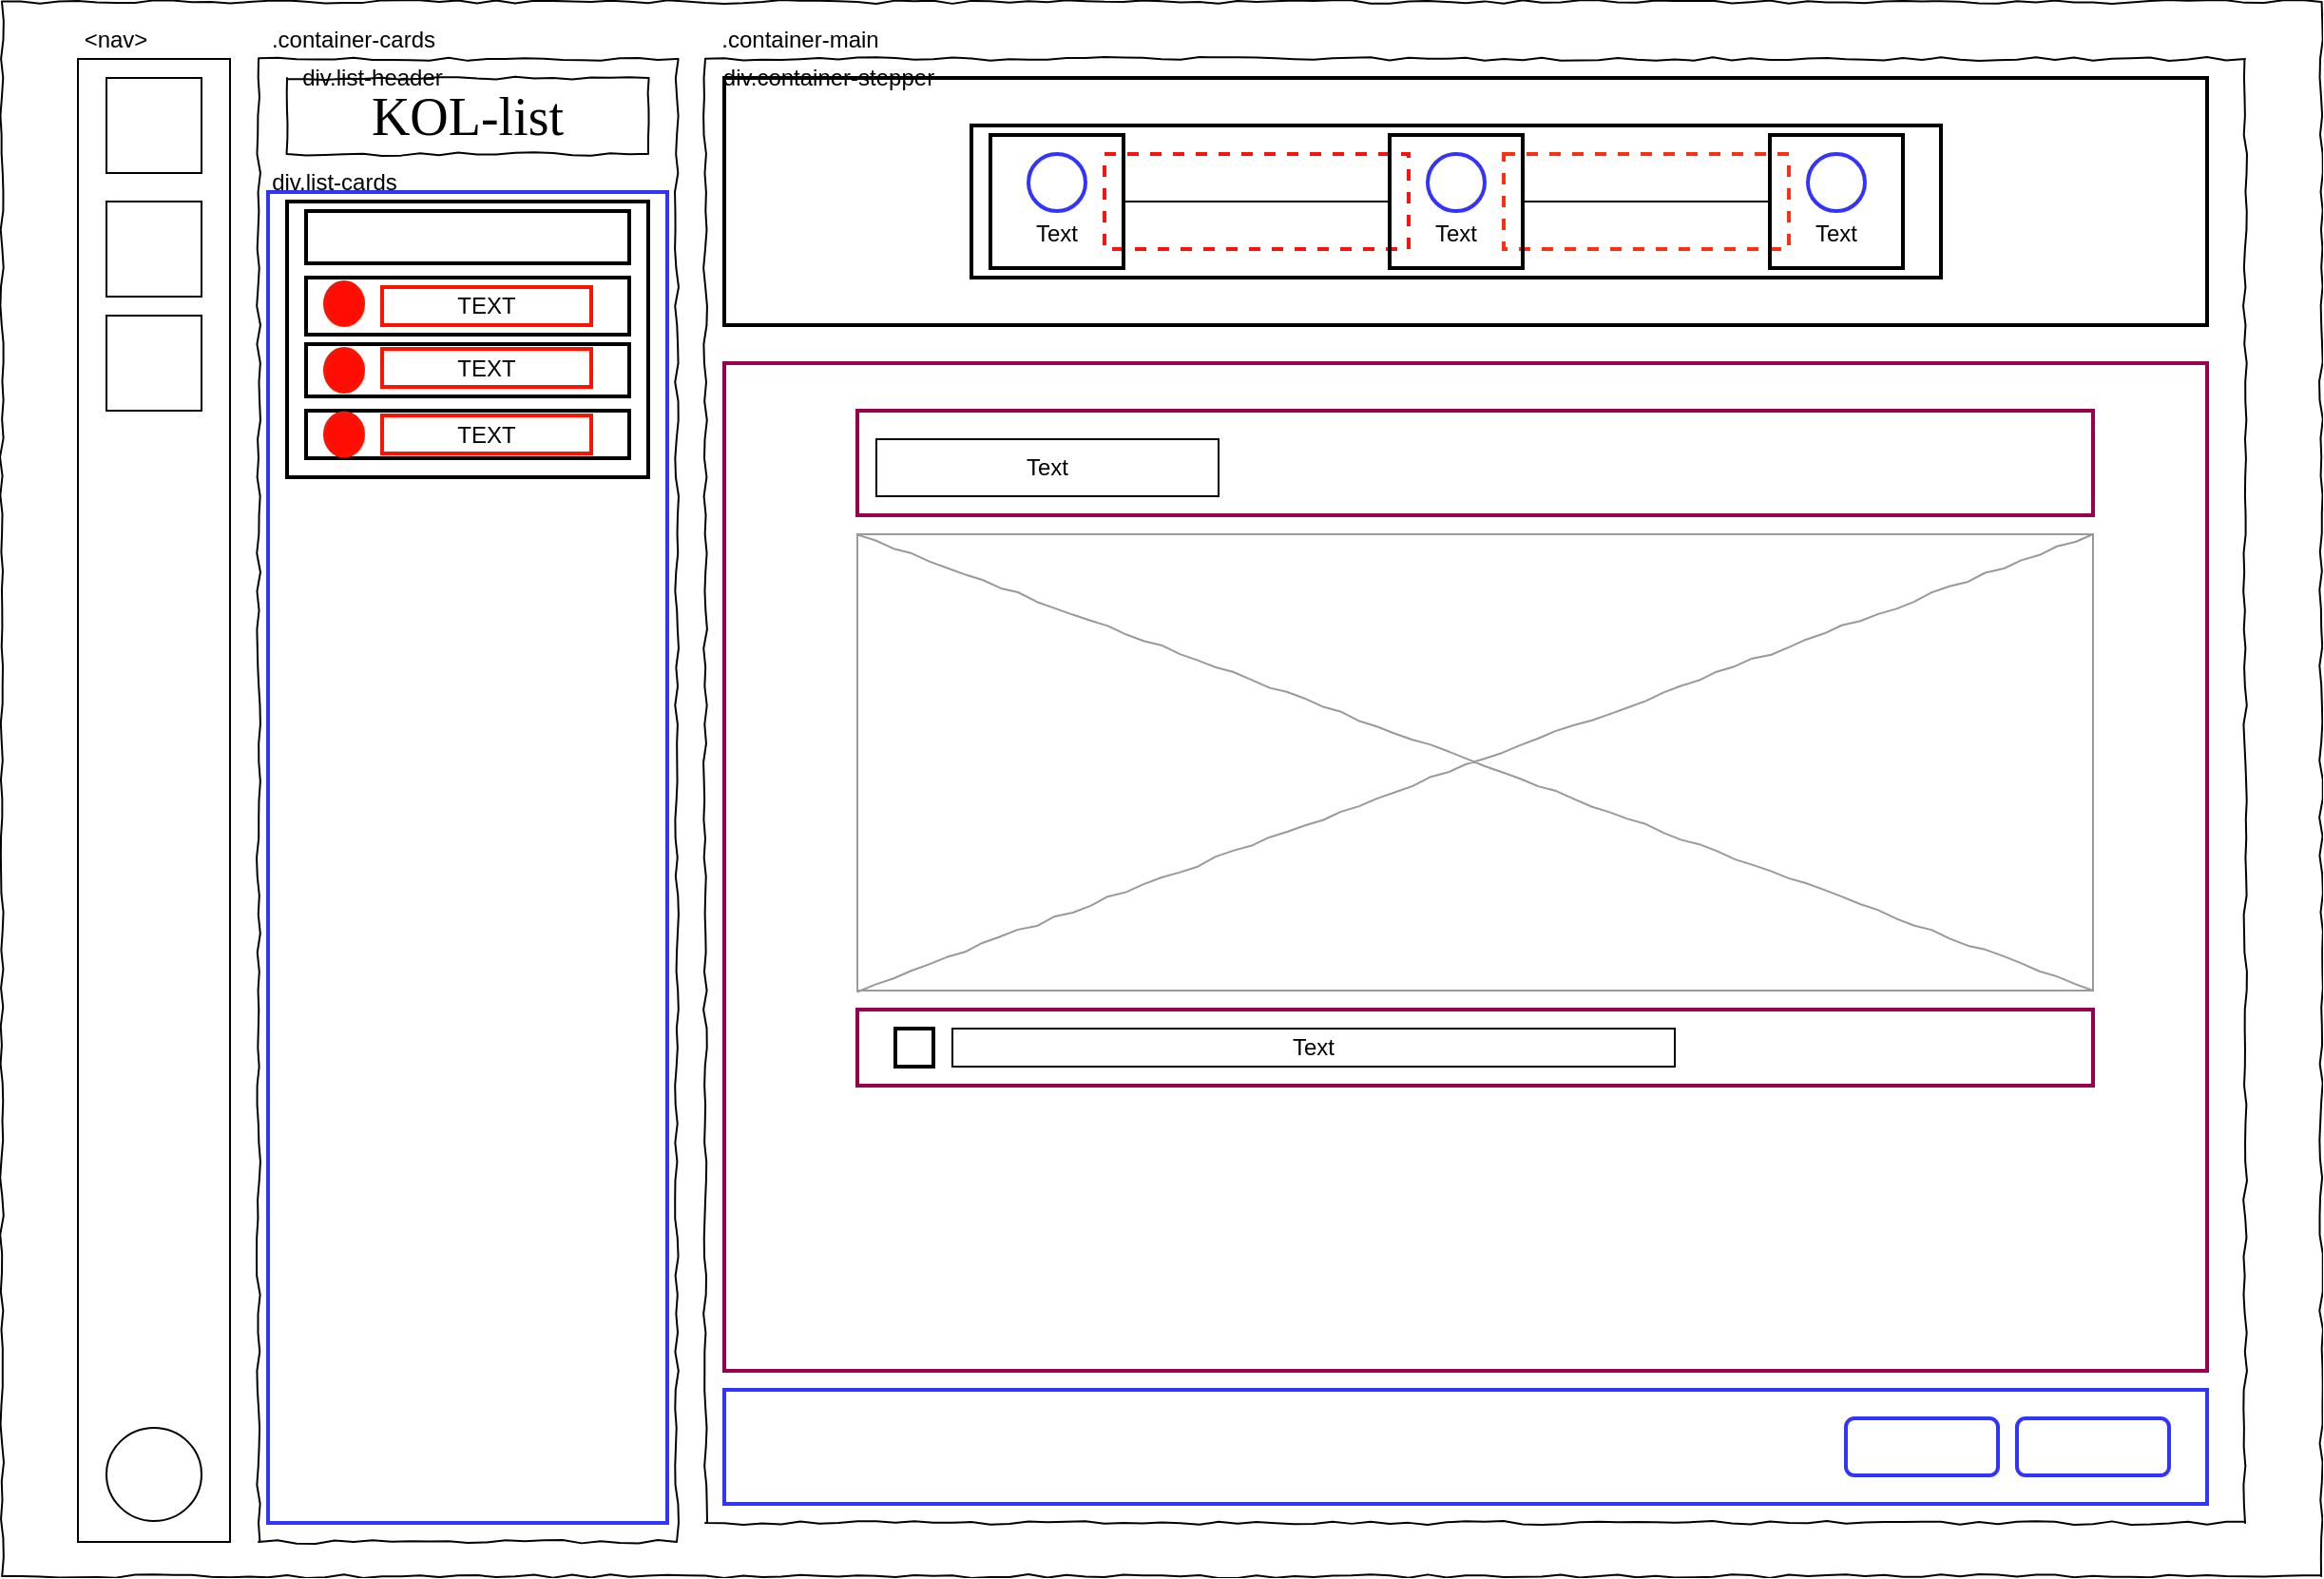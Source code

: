 <mxfile version="14.8.0" type="github">
  <diagram name="Page-1" id="03018318-947c-dd8e-b7a3-06fadd420f32">
    <mxGraphModel dx="2522" dy="1612" grid="1" gridSize="10" guides="1" tooltips="1" connect="1" arrows="1" fold="1" page="1" pageScale="1" pageWidth="1100" pageHeight="850" background="none" math="0" shadow="0">
      <root>
        <mxCell id="0" />
        <mxCell id="1" parent="0" />
        <mxCell id="LAibJ-5zCVIrmC9jEC37-33" value="" style="rounded=0;whiteSpace=wrap;html=1;strokeWidth=2;fillColor=none;dashed=1;strokeColor=#FF2F0F;" vertex="1" parent="1">
          <mxGeometry x="670" y="60" width="150" height="50" as="geometry" />
        </mxCell>
        <mxCell id="677b7b8949515195-1" value="" style="whiteSpace=wrap;html=1;rounded=0;shadow=0;labelBackgroundColor=none;strokeColor=#000000;strokeWidth=1;fillColor=none;fontFamily=Verdana;fontSize=12;fontColor=#000000;align=center;comic=1;" parent="1" vertex="1">
          <mxGeometry x="-120" y="-20" width="1220" height="828" as="geometry" />
        </mxCell>
        <mxCell id="677b7b8949515195-10" value="" style="whiteSpace=wrap;html=1;rounded=0;shadow=0;labelBackgroundColor=none;strokeWidth=1;fillColor=none;fontFamily=Verdana;fontSize=12;align=center;comic=1;" parent="1" vertex="1">
          <mxGeometry x="250" y="10" width="810" height="770" as="geometry" />
        </mxCell>
        <mxCell id="LAibJ-5zCVIrmC9jEC37-24" value="" style="rounded=0;whiteSpace=wrap;html=1;strokeWidth=2;fillColor=none;" vertex="1" parent="1">
          <mxGeometry x="260" y="20" width="780" height="130" as="geometry" />
        </mxCell>
        <mxCell id="LAibJ-5zCVIrmC9jEC37-25" value="" style="rounded=0;whiteSpace=wrap;html=1;strokeColor=#000000;strokeWidth=2;fillColor=none;" vertex="1" parent="1">
          <mxGeometry x="390" y="45" width="510" height="80" as="geometry" />
        </mxCell>
        <mxCell id="LAibJ-5zCVIrmC9jEC37-32" value="" style="rounded=0;whiteSpace=wrap;html=1;strokeWidth=2;fillColor=none;dashed=1;strokeColor=#FF120A;" vertex="1" parent="1">
          <mxGeometry x="460" y="60" width="160" height="50" as="geometry" />
        </mxCell>
        <mxCell id="LAibJ-5zCVIrmC9jEC37-34" value="" style="rounded=0;whiteSpace=wrap;html=1;strokeWidth=2;fillColor=none;strokeColor=#99004D;" vertex="1" parent="1">
          <mxGeometry x="260" y="170" width="780" height="530" as="geometry" />
        </mxCell>
        <mxCell id="677b7b8949515195-16" value="" style="verticalLabelPosition=bottom;shadow=0;dashed=0;align=center;verticalAlign=top;strokeWidth=1;shape=mxgraph.mockup.graphics.simpleIcon;strokeColor=#999999;rounded=0;labelBackgroundColor=none;fontFamily=Verdana;fontSize=14;fontColor=#000000;comic=1;html=1;" parent="1" vertex="1">
          <mxGeometry x="330" y="260" width="650" height="240" as="geometry" />
        </mxCell>
        <mxCell id="677b7b8949515195-8" value="" style="whiteSpace=wrap;html=1;rounded=0;shadow=0;labelBackgroundColor=none;strokeWidth=1;fillColor=none;fontFamily=Verdana;fontSize=12;align=center;comic=1;" parent="1" vertex="1">
          <mxGeometry x="15" y="10" width="220" height="780" as="geometry" />
        </mxCell>
        <mxCell id="677b7b8949515195-2" value="KOL-list" style="whiteSpace=wrap;html=1;rounded=0;shadow=0;labelBackgroundColor=none;strokeWidth=1;fontFamily=Verdana;fontSize=28;align=center;comic=1;" parent="1" vertex="1">
          <mxGeometry x="30" y="20" width="190" height="40" as="geometry" />
        </mxCell>
        <mxCell id="677b7b8949515195-27" value="" style="text;html=1;points=[];align=left;verticalAlign=top;spacingTop=-4;fontSize=14;fontFamily=Verdana;strokeColor=#000000;strokeWidth=2;" parent="1" vertex="1">
          <mxGeometry x="30" y="85" width="190" height="145" as="geometry" />
        </mxCell>
        <mxCell id="LAibJ-5zCVIrmC9jEC37-7" value="" style="rounded=0;whiteSpace=wrap;html=1;fillColor=none;" vertex="1" parent="1">
          <mxGeometry x="-80" y="10" width="80" height="780" as="geometry" />
        </mxCell>
        <mxCell id="LAibJ-5zCVIrmC9jEC37-8" value="" style="rounded=0;whiteSpace=wrap;html=1;fillColor=none;" vertex="1" parent="1">
          <mxGeometry x="-65" y="20" width="50" height="50" as="geometry" />
        </mxCell>
        <mxCell id="LAibJ-5zCVIrmC9jEC37-10" value="" style="rounded=0;whiteSpace=wrap;html=1;fillColor=none;" vertex="1" parent="1">
          <mxGeometry x="-65" y="85" width="50" height="50" as="geometry" />
        </mxCell>
        <mxCell id="LAibJ-5zCVIrmC9jEC37-11" value="" style="rounded=0;whiteSpace=wrap;html=1;fillColor=none;" vertex="1" parent="1">
          <mxGeometry x="-65" y="145" width="50" height="50" as="geometry" />
        </mxCell>
        <mxCell id="LAibJ-5zCVIrmC9jEC37-12" value="" style="ellipse;whiteSpace=wrap;html=1;fillColor=none;" vertex="1" parent="1">
          <mxGeometry x="-65" y="730" width="50" height="49" as="geometry" />
        </mxCell>
        <mxCell id="LAibJ-5zCVIrmC9jEC37-13" value="" style="rounded=0;whiteSpace=wrap;html=1;strokeColor=#000000;strokeWidth=2;fillColor=none;" vertex="1" parent="1">
          <mxGeometry x="40" y="90" width="170" height="27.5" as="geometry" />
        </mxCell>
        <mxCell id="LAibJ-5zCVIrmC9jEC37-14" value="" style="rounded=0;whiteSpace=wrap;html=1;strokeColor=#000000;strokeWidth=2;fillColor=none;" vertex="1" parent="1">
          <mxGeometry x="40" y="125" width="170" height="30" as="geometry" />
        </mxCell>
        <mxCell id="LAibJ-5zCVIrmC9jEC37-15" value="" style="rounded=0;whiteSpace=wrap;html=1;strokeColor=#000000;strokeWidth=2;fillColor=none;" vertex="1" parent="1">
          <mxGeometry x="40" y="160" width="170" height="27.5" as="geometry" />
        </mxCell>
        <mxCell id="LAibJ-5zCVIrmC9jEC37-16" value="" style="rounded=0;whiteSpace=wrap;html=1;strokeColor=#000000;strokeWidth=2;fillColor=none;" vertex="1" parent="1">
          <mxGeometry x="40" y="195" width="170" height="25" as="geometry" />
        </mxCell>
        <mxCell id="LAibJ-5zCVIrmC9jEC37-17" value="" style="ellipse;whiteSpace=wrap;html=1;strokeWidth=2;strokeColor=#FF1100;fillColor=#FF0D05;" vertex="1" parent="1">
          <mxGeometry x="50" y="127.5" width="20" height="22.5" as="geometry" />
        </mxCell>
        <mxCell id="LAibJ-5zCVIrmC9jEC37-19" value="TEXT" style="rounded=0;whiteSpace=wrap;html=1;strokeColor=#FF1100;strokeWidth=2;fillColor=none;" vertex="1" parent="1">
          <mxGeometry x="80" y="130" width="110" height="20" as="geometry" />
        </mxCell>
        <mxCell id="LAibJ-5zCVIrmC9jEC37-20" value="" style="ellipse;whiteSpace=wrap;html=1;strokeWidth=2;strokeColor=#FF1100;fillColor=#FF0D05;" vertex="1" parent="1">
          <mxGeometry x="50" y="162.5" width="20" height="22.5" as="geometry" />
        </mxCell>
        <mxCell id="LAibJ-5zCVIrmC9jEC37-21" value="" style="ellipse;whiteSpace=wrap;html=1;strokeWidth=2;strokeColor=#FF1100;fillColor=#FF0D05;" vertex="1" parent="1">
          <mxGeometry x="50" y="196.25" width="20" height="22.5" as="geometry" />
        </mxCell>
        <mxCell id="LAibJ-5zCVIrmC9jEC37-22" value="TEXT" style="rounded=0;whiteSpace=wrap;html=1;strokeColor=#FF1100;strokeWidth=2;fillColor=none;" vertex="1" parent="1">
          <mxGeometry x="80" y="162.5" width="110" height="20" as="geometry" />
        </mxCell>
        <mxCell id="LAibJ-5zCVIrmC9jEC37-23" value="TEXT" style="rounded=0;whiteSpace=wrap;html=1;strokeColor=#FF1100;strokeWidth=2;fillColor=none;" vertex="1" parent="1">
          <mxGeometry x="80" y="197.5" width="110" height="20" as="geometry" />
        </mxCell>
        <mxCell id="LAibJ-5zCVIrmC9jEC37-26" value="" style="rounded=0;whiteSpace=wrap;html=1;strokeColor=#000000;strokeWidth=2;fillColor=none;" vertex="1" parent="1">
          <mxGeometry x="400" y="50" width="70" height="70" as="geometry" />
        </mxCell>
        <mxCell id="LAibJ-5zCVIrmC9jEC37-27" value="" style="rounded=0;whiteSpace=wrap;html=1;strokeColor=#000000;strokeWidth=2;fillColor=none;" vertex="1" parent="1">
          <mxGeometry x="610" y="50" width="70" height="70" as="geometry" />
        </mxCell>
        <mxCell id="LAibJ-5zCVIrmC9jEC37-28" value="" style="rounded=0;whiteSpace=wrap;html=1;strokeColor=#000000;strokeWidth=2;fillColor=none;" vertex="1" parent="1">
          <mxGeometry x="810" y="50" width="70" height="70" as="geometry" />
        </mxCell>
        <mxCell id="LAibJ-5zCVIrmC9jEC37-31" value="" style="endArrow=none;html=1;entryX=1;entryY=0.5;entryDx=0;entryDy=0;exitX=0;exitY=0.5;exitDx=0;exitDy=0;" edge="1" parent="1" source="LAibJ-5zCVIrmC9jEC37-28" target="LAibJ-5zCVIrmC9jEC37-27">
          <mxGeometry width="50" height="50" relative="1" as="geometry">
            <mxPoint x="520" y="300" as="sourcePoint" />
            <mxPoint x="570" y="250" as="targetPoint" />
          </mxGeometry>
        </mxCell>
        <mxCell id="LAibJ-5zCVIrmC9jEC37-35" value="" style="rounded=0;whiteSpace=wrap;html=1;strokeColor=#99004D;strokeWidth=2;fillColor=none;" vertex="1" parent="1">
          <mxGeometry x="330" y="195" width="650" height="55" as="geometry" />
        </mxCell>
        <mxCell id="LAibJ-5zCVIrmC9jEC37-36" value="" style="rounded=0;whiteSpace=wrap;html=1;strokeColor=#99004D;strokeWidth=2;fillColor=none;" vertex="1" parent="1">
          <mxGeometry x="330" y="510" width="650" height="40" as="geometry" />
        </mxCell>
        <mxCell id="LAibJ-5zCVIrmC9jEC37-37" value="" style="rounded=0;whiteSpace=wrap;html=1;strokeWidth=2;fillColor=none;" vertex="1" parent="1">
          <mxGeometry x="350" y="520" width="20" height="20" as="geometry" />
        </mxCell>
        <mxCell id="LAibJ-5zCVIrmC9jEC37-38" value="Text" style="text;html=1;fillColor=none;align=center;verticalAlign=middle;whiteSpace=wrap;rounded=0;strokeColor=#000000;" vertex="1" parent="1">
          <mxGeometry x="380" y="520" width="380" height="20" as="geometry" />
        </mxCell>
        <mxCell id="LAibJ-5zCVIrmC9jEC37-39" value="Text" style="text;html=1;fillColor=none;align=center;verticalAlign=middle;whiteSpace=wrap;rounded=0;strokeColor=#000000;" vertex="1" parent="1">
          <mxGeometry x="340" y="210" width="180" height="30" as="geometry" />
        </mxCell>
        <mxCell id="LAibJ-5zCVIrmC9jEC37-42" value="" style="rounded=0;whiteSpace=wrap;html=1;strokeWidth=2;fillColor=none;strokeColor=#3333FF;" vertex="1" parent="1">
          <mxGeometry x="260" y="710" width="780" height="60" as="geometry" />
        </mxCell>
        <mxCell id="LAibJ-5zCVIrmC9jEC37-43" value="" style="rounded=1;whiteSpace=wrap;html=1;strokeColor=#3333FF;strokeWidth=2;fillColor=none;" vertex="1" parent="1">
          <mxGeometry x="850" y="725" width="80" height="30" as="geometry" />
        </mxCell>
        <mxCell id="LAibJ-5zCVIrmC9jEC37-44" value="" style="rounded=1;whiteSpace=wrap;html=1;strokeColor=#3333FF;strokeWidth=2;fillColor=none;" vertex="1" parent="1">
          <mxGeometry x="940" y="725" width="80" height="30" as="geometry" />
        </mxCell>
        <mxCell id="LAibJ-5zCVIrmC9jEC37-46" value="" style="endArrow=none;html=1;entryX=1;entryY=0.5;entryDx=0;entryDy=0;exitX=0;exitY=0.5;exitDx=0;exitDy=0;" edge="1" parent="1" source="LAibJ-5zCVIrmC9jEC37-27" target="LAibJ-5zCVIrmC9jEC37-26">
          <mxGeometry width="50" height="50" relative="1" as="geometry">
            <mxPoint x="605" y="84" as="sourcePoint" />
            <mxPoint x="475" y="84" as="targetPoint" />
          </mxGeometry>
        </mxCell>
        <mxCell id="LAibJ-5zCVIrmC9jEC37-47" value="Text" style="text;html=1;strokeColor=none;fillColor=none;align=center;verticalAlign=middle;whiteSpace=wrap;rounded=0;" vertex="1" parent="1">
          <mxGeometry x="410" y="93.75" width="50" height="16.25" as="geometry" />
        </mxCell>
        <mxCell id="LAibJ-5zCVIrmC9jEC37-48" value="" style="ellipse;whiteSpace=wrap;html=1;aspect=fixed;strokeColor=#3333FF;strokeWidth=2;fillColor=none;" vertex="1" parent="1">
          <mxGeometry x="420" y="60" width="30" height="30" as="geometry" />
        </mxCell>
        <mxCell id="LAibJ-5zCVIrmC9jEC37-49" value="Text" style="text;html=1;strokeColor=none;fillColor=none;align=center;verticalAlign=middle;whiteSpace=wrap;rounded=0;" vertex="1" parent="1">
          <mxGeometry x="620" y="93.75" width="50" height="16.25" as="geometry" />
        </mxCell>
        <mxCell id="LAibJ-5zCVIrmC9jEC37-50" value="" style="ellipse;whiteSpace=wrap;html=1;aspect=fixed;strokeColor=#3333FF;strokeWidth=2;fillColor=none;" vertex="1" parent="1">
          <mxGeometry x="630" y="60" width="30" height="30" as="geometry" />
        </mxCell>
        <mxCell id="LAibJ-5zCVIrmC9jEC37-51" value="Text" style="text;html=1;strokeColor=none;fillColor=none;align=center;verticalAlign=middle;whiteSpace=wrap;rounded=0;" vertex="1" parent="1">
          <mxGeometry x="820" y="93.75" width="50" height="16.25" as="geometry" />
        </mxCell>
        <mxCell id="LAibJ-5zCVIrmC9jEC37-52" value="" style="ellipse;whiteSpace=wrap;html=1;aspect=fixed;strokeColor=#3333FF;strokeWidth=2;fillColor=none;" vertex="1" parent="1">
          <mxGeometry x="830" y="60" width="30" height="30" as="geometry" />
        </mxCell>
        <mxCell id="LAibJ-5zCVIrmC9jEC37-53" value="&amp;lt;nav&amp;gt;" style="text;html=1;strokeColor=none;fillColor=none;align=center;verticalAlign=middle;whiteSpace=wrap;rounded=0;" vertex="1" parent="1">
          <mxGeometry x="-80" y="-10" width="40" height="20" as="geometry" />
        </mxCell>
        <mxCell id="LAibJ-5zCVIrmC9jEC37-55" value=".container-cards" style="text;html=1;strokeColor=none;fillColor=none;align=center;verticalAlign=middle;whiteSpace=wrap;rounded=0;" vertex="1" parent="1">
          <mxGeometry x="15" y="-10" width="100" height="20" as="geometry" />
        </mxCell>
        <mxCell id="LAibJ-5zCVIrmC9jEC37-56" value=".container-main" style="text;html=1;strokeColor=none;fillColor=none;align=center;verticalAlign=middle;whiteSpace=wrap;rounded=0;" vertex="1" parent="1">
          <mxGeometry x="250" y="-10" width="100" height="20" as="geometry" />
        </mxCell>
        <mxCell id="LAibJ-5zCVIrmC9jEC37-57" value="div.list-header" style="rounded=0;whiteSpace=wrap;html=1;strokeWidth=2;fillColor=none;strokeColor=none;" vertex="1" parent="1">
          <mxGeometry x="15" y="10" width="120" height="20" as="geometry" />
        </mxCell>
        <mxCell id="LAibJ-5zCVIrmC9jEC37-58" value="div.list-cards" style="text;html=1;strokeColor=none;fillColor=none;align=center;verticalAlign=middle;whiteSpace=wrap;rounded=0;" vertex="1" parent="1">
          <mxGeometry x="15" y="65" width="80" height="20" as="geometry" />
        </mxCell>
        <mxCell id="LAibJ-5zCVIrmC9jEC37-59" value="" style="rounded=0;whiteSpace=wrap;html=1;strokeColor=#3333FF;strokeWidth=2;fillColor=none;" vertex="1" parent="1">
          <mxGeometry x="20" y="80" width="210" height="700" as="geometry" />
        </mxCell>
        <mxCell id="LAibJ-5zCVIrmC9jEC37-60" value="div.container-stepper&lt;br&gt;" style="text;html=1;strokeColor=none;fillColor=none;align=center;verticalAlign=middle;whiteSpace=wrap;rounded=0;" vertex="1" parent="1">
          <mxGeometry x="250" y="10" width="130" height="20" as="geometry" />
        </mxCell>
      </root>
    </mxGraphModel>
  </diagram>
</mxfile>
